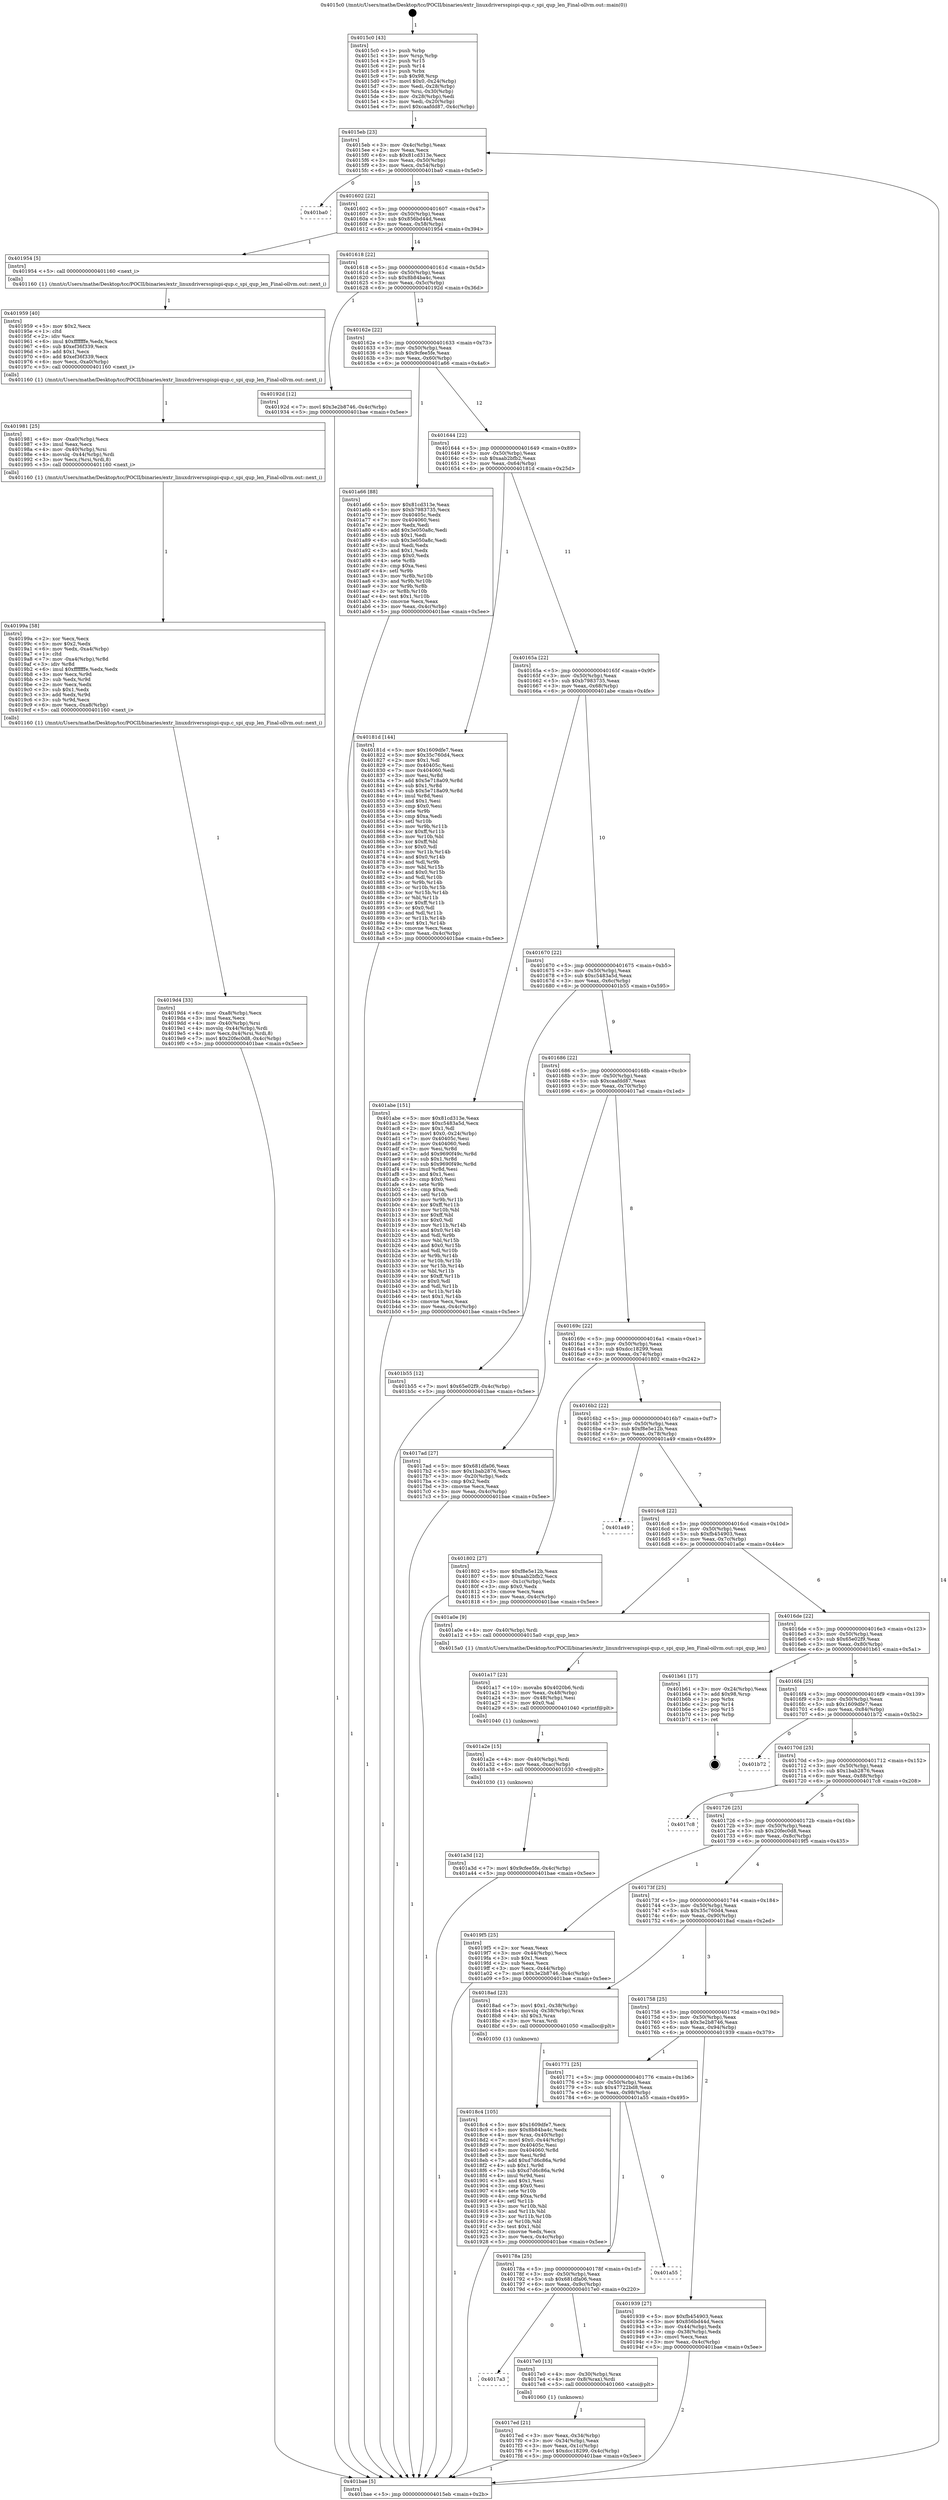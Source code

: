 digraph "0x4015c0" {
  label = "0x4015c0 (/mnt/c/Users/mathe/Desktop/tcc/POCII/binaries/extr_linuxdriversspispi-qup.c_spi_qup_len_Final-ollvm.out::main(0))"
  labelloc = "t"
  node[shape=record]

  Entry [label="",width=0.3,height=0.3,shape=circle,fillcolor=black,style=filled]
  "0x4015eb" [label="{
     0x4015eb [23]\l
     | [instrs]\l
     &nbsp;&nbsp;0x4015eb \<+3\>: mov -0x4c(%rbp),%eax\l
     &nbsp;&nbsp;0x4015ee \<+2\>: mov %eax,%ecx\l
     &nbsp;&nbsp;0x4015f0 \<+6\>: sub $0x81cd313e,%ecx\l
     &nbsp;&nbsp;0x4015f6 \<+3\>: mov %eax,-0x50(%rbp)\l
     &nbsp;&nbsp;0x4015f9 \<+3\>: mov %ecx,-0x54(%rbp)\l
     &nbsp;&nbsp;0x4015fc \<+6\>: je 0000000000401ba0 \<main+0x5e0\>\l
  }"]
  "0x401ba0" [label="{
     0x401ba0\l
  }", style=dashed]
  "0x401602" [label="{
     0x401602 [22]\l
     | [instrs]\l
     &nbsp;&nbsp;0x401602 \<+5\>: jmp 0000000000401607 \<main+0x47\>\l
     &nbsp;&nbsp;0x401607 \<+3\>: mov -0x50(%rbp),%eax\l
     &nbsp;&nbsp;0x40160a \<+5\>: sub $0x856bd44d,%eax\l
     &nbsp;&nbsp;0x40160f \<+3\>: mov %eax,-0x58(%rbp)\l
     &nbsp;&nbsp;0x401612 \<+6\>: je 0000000000401954 \<main+0x394\>\l
  }"]
  Exit [label="",width=0.3,height=0.3,shape=circle,fillcolor=black,style=filled,peripheries=2]
  "0x401954" [label="{
     0x401954 [5]\l
     | [instrs]\l
     &nbsp;&nbsp;0x401954 \<+5\>: call 0000000000401160 \<next_i\>\l
     | [calls]\l
     &nbsp;&nbsp;0x401160 \{1\} (/mnt/c/Users/mathe/Desktop/tcc/POCII/binaries/extr_linuxdriversspispi-qup.c_spi_qup_len_Final-ollvm.out::next_i)\l
  }"]
  "0x401618" [label="{
     0x401618 [22]\l
     | [instrs]\l
     &nbsp;&nbsp;0x401618 \<+5\>: jmp 000000000040161d \<main+0x5d\>\l
     &nbsp;&nbsp;0x40161d \<+3\>: mov -0x50(%rbp),%eax\l
     &nbsp;&nbsp;0x401620 \<+5\>: sub $0x8b84ba4c,%eax\l
     &nbsp;&nbsp;0x401625 \<+3\>: mov %eax,-0x5c(%rbp)\l
     &nbsp;&nbsp;0x401628 \<+6\>: je 000000000040192d \<main+0x36d\>\l
  }"]
  "0x401a3d" [label="{
     0x401a3d [12]\l
     | [instrs]\l
     &nbsp;&nbsp;0x401a3d \<+7\>: movl $0x9cfee5fe,-0x4c(%rbp)\l
     &nbsp;&nbsp;0x401a44 \<+5\>: jmp 0000000000401bae \<main+0x5ee\>\l
  }"]
  "0x40192d" [label="{
     0x40192d [12]\l
     | [instrs]\l
     &nbsp;&nbsp;0x40192d \<+7\>: movl $0x3e2b8746,-0x4c(%rbp)\l
     &nbsp;&nbsp;0x401934 \<+5\>: jmp 0000000000401bae \<main+0x5ee\>\l
  }"]
  "0x40162e" [label="{
     0x40162e [22]\l
     | [instrs]\l
     &nbsp;&nbsp;0x40162e \<+5\>: jmp 0000000000401633 \<main+0x73\>\l
     &nbsp;&nbsp;0x401633 \<+3\>: mov -0x50(%rbp),%eax\l
     &nbsp;&nbsp;0x401636 \<+5\>: sub $0x9cfee5fe,%eax\l
     &nbsp;&nbsp;0x40163b \<+3\>: mov %eax,-0x60(%rbp)\l
     &nbsp;&nbsp;0x40163e \<+6\>: je 0000000000401a66 \<main+0x4a6\>\l
  }"]
  "0x401a2e" [label="{
     0x401a2e [15]\l
     | [instrs]\l
     &nbsp;&nbsp;0x401a2e \<+4\>: mov -0x40(%rbp),%rdi\l
     &nbsp;&nbsp;0x401a32 \<+6\>: mov %eax,-0xac(%rbp)\l
     &nbsp;&nbsp;0x401a38 \<+5\>: call 0000000000401030 \<free@plt\>\l
     | [calls]\l
     &nbsp;&nbsp;0x401030 \{1\} (unknown)\l
  }"]
  "0x401a66" [label="{
     0x401a66 [88]\l
     | [instrs]\l
     &nbsp;&nbsp;0x401a66 \<+5\>: mov $0x81cd313e,%eax\l
     &nbsp;&nbsp;0x401a6b \<+5\>: mov $0xb7983735,%ecx\l
     &nbsp;&nbsp;0x401a70 \<+7\>: mov 0x40405c,%edx\l
     &nbsp;&nbsp;0x401a77 \<+7\>: mov 0x404060,%esi\l
     &nbsp;&nbsp;0x401a7e \<+2\>: mov %edx,%edi\l
     &nbsp;&nbsp;0x401a80 \<+6\>: add $0x3e050a8c,%edi\l
     &nbsp;&nbsp;0x401a86 \<+3\>: sub $0x1,%edi\l
     &nbsp;&nbsp;0x401a89 \<+6\>: sub $0x3e050a8c,%edi\l
     &nbsp;&nbsp;0x401a8f \<+3\>: imul %edi,%edx\l
     &nbsp;&nbsp;0x401a92 \<+3\>: and $0x1,%edx\l
     &nbsp;&nbsp;0x401a95 \<+3\>: cmp $0x0,%edx\l
     &nbsp;&nbsp;0x401a98 \<+4\>: sete %r8b\l
     &nbsp;&nbsp;0x401a9c \<+3\>: cmp $0xa,%esi\l
     &nbsp;&nbsp;0x401a9f \<+4\>: setl %r9b\l
     &nbsp;&nbsp;0x401aa3 \<+3\>: mov %r8b,%r10b\l
     &nbsp;&nbsp;0x401aa6 \<+3\>: and %r9b,%r10b\l
     &nbsp;&nbsp;0x401aa9 \<+3\>: xor %r9b,%r8b\l
     &nbsp;&nbsp;0x401aac \<+3\>: or %r8b,%r10b\l
     &nbsp;&nbsp;0x401aaf \<+4\>: test $0x1,%r10b\l
     &nbsp;&nbsp;0x401ab3 \<+3\>: cmovne %ecx,%eax\l
     &nbsp;&nbsp;0x401ab6 \<+3\>: mov %eax,-0x4c(%rbp)\l
     &nbsp;&nbsp;0x401ab9 \<+5\>: jmp 0000000000401bae \<main+0x5ee\>\l
  }"]
  "0x401644" [label="{
     0x401644 [22]\l
     | [instrs]\l
     &nbsp;&nbsp;0x401644 \<+5\>: jmp 0000000000401649 \<main+0x89\>\l
     &nbsp;&nbsp;0x401649 \<+3\>: mov -0x50(%rbp),%eax\l
     &nbsp;&nbsp;0x40164c \<+5\>: sub $0xaab2bfb2,%eax\l
     &nbsp;&nbsp;0x401651 \<+3\>: mov %eax,-0x64(%rbp)\l
     &nbsp;&nbsp;0x401654 \<+6\>: je 000000000040181d \<main+0x25d\>\l
  }"]
  "0x401a17" [label="{
     0x401a17 [23]\l
     | [instrs]\l
     &nbsp;&nbsp;0x401a17 \<+10\>: movabs $0x4020b6,%rdi\l
     &nbsp;&nbsp;0x401a21 \<+3\>: mov %eax,-0x48(%rbp)\l
     &nbsp;&nbsp;0x401a24 \<+3\>: mov -0x48(%rbp),%esi\l
     &nbsp;&nbsp;0x401a27 \<+2\>: mov $0x0,%al\l
     &nbsp;&nbsp;0x401a29 \<+5\>: call 0000000000401040 \<printf@plt\>\l
     | [calls]\l
     &nbsp;&nbsp;0x401040 \{1\} (unknown)\l
  }"]
  "0x40181d" [label="{
     0x40181d [144]\l
     | [instrs]\l
     &nbsp;&nbsp;0x40181d \<+5\>: mov $0x1609dfe7,%eax\l
     &nbsp;&nbsp;0x401822 \<+5\>: mov $0x35c760d4,%ecx\l
     &nbsp;&nbsp;0x401827 \<+2\>: mov $0x1,%dl\l
     &nbsp;&nbsp;0x401829 \<+7\>: mov 0x40405c,%esi\l
     &nbsp;&nbsp;0x401830 \<+7\>: mov 0x404060,%edi\l
     &nbsp;&nbsp;0x401837 \<+3\>: mov %esi,%r8d\l
     &nbsp;&nbsp;0x40183a \<+7\>: add $0x5e718a09,%r8d\l
     &nbsp;&nbsp;0x401841 \<+4\>: sub $0x1,%r8d\l
     &nbsp;&nbsp;0x401845 \<+7\>: sub $0x5e718a09,%r8d\l
     &nbsp;&nbsp;0x40184c \<+4\>: imul %r8d,%esi\l
     &nbsp;&nbsp;0x401850 \<+3\>: and $0x1,%esi\l
     &nbsp;&nbsp;0x401853 \<+3\>: cmp $0x0,%esi\l
     &nbsp;&nbsp;0x401856 \<+4\>: sete %r9b\l
     &nbsp;&nbsp;0x40185a \<+3\>: cmp $0xa,%edi\l
     &nbsp;&nbsp;0x40185d \<+4\>: setl %r10b\l
     &nbsp;&nbsp;0x401861 \<+3\>: mov %r9b,%r11b\l
     &nbsp;&nbsp;0x401864 \<+4\>: xor $0xff,%r11b\l
     &nbsp;&nbsp;0x401868 \<+3\>: mov %r10b,%bl\l
     &nbsp;&nbsp;0x40186b \<+3\>: xor $0xff,%bl\l
     &nbsp;&nbsp;0x40186e \<+3\>: xor $0x0,%dl\l
     &nbsp;&nbsp;0x401871 \<+3\>: mov %r11b,%r14b\l
     &nbsp;&nbsp;0x401874 \<+4\>: and $0x0,%r14b\l
     &nbsp;&nbsp;0x401878 \<+3\>: and %dl,%r9b\l
     &nbsp;&nbsp;0x40187b \<+3\>: mov %bl,%r15b\l
     &nbsp;&nbsp;0x40187e \<+4\>: and $0x0,%r15b\l
     &nbsp;&nbsp;0x401882 \<+3\>: and %dl,%r10b\l
     &nbsp;&nbsp;0x401885 \<+3\>: or %r9b,%r14b\l
     &nbsp;&nbsp;0x401888 \<+3\>: or %r10b,%r15b\l
     &nbsp;&nbsp;0x40188b \<+3\>: xor %r15b,%r14b\l
     &nbsp;&nbsp;0x40188e \<+3\>: or %bl,%r11b\l
     &nbsp;&nbsp;0x401891 \<+4\>: xor $0xff,%r11b\l
     &nbsp;&nbsp;0x401895 \<+3\>: or $0x0,%dl\l
     &nbsp;&nbsp;0x401898 \<+3\>: and %dl,%r11b\l
     &nbsp;&nbsp;0x40189b \<+3\>: or %r11b,%r14b\l
     &nbsp;&nbsp;0x40189e \<+4\>: test $0x1,%r14b\l
     &nbsp;&nbsp;0x4018a2 \<+3\>: cmovne %ecx,%eax\l
     &nbsp;&nbsp;0x4018a5 \<+3\>: mov %eax,-0x4c(%rbp)\l
     &nbsp;&nbsp;0x4018a8 \<+5\>: jmp 0000000000401bae \<main+0x5ee\>\l
  }"]
  "0x40165a" [label="{
     0x40165a [22]\l
     | [instrs]\l
     &nbsp;&nbsp;0x40165a \<+5\>: jmp 000000000040165f \<main+0x9f\>\l
     &nbsp;&nbsp;0x40165f \<+3\>: mov -0x50(%rbp),%eax\l
     &nbsp;&nbsp;0x401662 \<+5\>: sub $0xb7983735,%eax\l
     &nbsp;&nbsp;0x401667 \<+3\>: mov %eax,-0x68(%rbp)\l
     &nbsp;&nbsp;0x40166a \<+6\>: je 0000000000401abe \<main+0x4fe\>\l
  }"]
  "0x4019d4" [label="{
     0x4019d4 [33]\l
     | [instrs]\l
     &nbsp;&nbsp;0x4019d4 \<+6\>: mov -0xa8(%rbp),%ecx\l
     &nbsp;&nbsp;0x4019da \<+3\>: imul %eax,%ecx\l
     &nbsp;&nbsp;0x4019dd \<+4\>: mov -0x40(%rbp),%rsi\l
     &nbsp;&nbsp;0x4019e1 \<+4\>: movslq -0x44(%rbp),%rdi\l
     &nbsp;&nbsp;0x4019e5 \<+4\>: mov %ecx,0x4(%rsi,%rdi,8)\l
     &nbsp;&nbsp;0x4019e9 \<+7\>: movl $0x20fec0d8,-0x4c(%rbp)\l
     &nbsp;&nbsp;0x4019f0 \<+5\>: jmp 0000000000401bae \<main+0x5ee\>\l
  }"]
  "0x401abe" [label="{
     0x401abe [151]\l
     | [instrs]\l
     &nbsp;&nbsp;0x401abe \<+5\>: mov $0x81cd313e,%eax\l
     &nbsp;&nbsp;0x401ac3 \<+5\>: mov $0xc5483a5d,%ecx\l
     &nbsp;&nbsp;0x401ac8 \<+2\>: mov $0x1,%dl\l
     &nbsp;&nbsp;0x401aca \<+7\>: movl $0x0,-0x24(%rbp)\l
     &nbsp;&nbsp;0x401ad1 \<+7\>: mov 0x40405c,%esi\l
     &nbsp;&nbsp;0x401ad8 \<+7\>: mov 0x404060,%edi\l
     &nbsp;&nbsp;0x401adf \<+3\>: mov %esi,%r8d\l
     &nbsp;&nbsp;0x401ae2 \<+7\>: add $0x9690f49c,%r8d\l
     &nbsp;&nbsp;0x401ae9 \<+4\>: sub $0x1,%r8d\l
     &nbsp;&nbsp;0x401aed \<+7\>: sub $0x9690f49c,%r8d\l
     &nbsp;&nbsp;0x401af4 \<+4\>: imul %r8d,%esi\l
     &nbsp;&nbsp;0x401af8 \<+3\>: and $0x1,%esi\l
     &nbsp;&nbsp;0x401afb \<+3\>: cmp $0x0,%esi\l
     &nbsp;&nbsp;0x401afe \<+4\>: sete %r9b\l
     &nbsp;&nbsp;0x401b02 \<+3\>: cmp $0xa,%edi\l
     &nbsp;&nbsp;0x401b05 \<+4\>: setl %r10b\l
     &nbsp;&nbsp;0x401b09 \<+3\>: mov %r9b,%r11b\l
     &nbsp;&nbsp;0x401b0c \<+4\>: xor $0xff,%r11b\l
     &nbsp;&nbsp;0x401b10 \<+3\>: mov %r10b,%bl\l
     &nbsp;&nbsp;0x401b13 \<+3\>: xor $0xff,%bl\l
     &nbsp;&nbsp;0x401b16 \<+3\>: xor $0x0,%dl\l
     &nbsp;&nbsp;0x401b19 \<+3\>: mov %r11b,%r14b\l
     &nbsp;&nbsp;0x401b1c \<+4\>: and $0x0,%r14b\l
     &nbsp;&nbsp;0x401b20 \<+3\>: and %dl,%r9b\l
     &nbsp;&nbsp;0x401b23 \<+3\>: mov %bl,%r15b\l
     &nbsp;&nbsp;0x401b26 \<+4\>: and $0x0,%r15b\l
     &nbsp;&nbsp;0x401b2a \<+3\>: and %dl,%r10b\l
     &nbsp;&nbsp;0x401b2d \<+3\>: or %r9b,%r14b\l
     &nbsp;&nbsp;0x401b30 \<+3\>: or %r10b,%r15b\l
     &nbsp;&nbsp;0x401b33 \<+3\>: xor %r15b,%r14b\l
     &nbsp;&nbsp;0x401b36 \<+3\>: or %bl,%r11b\l
     &nbsp;&nbsp;0x401b39 \<+4\>: xor $0xff,%r11b\l
     &nbsp;&nbsp;0x401b3d \<+3\>: or $0x0,%dl\l
     &nbsp;&nbsp;0x401b40 \<+3\>: and %dl,%r11b\l
     &nbsp;&nbsp;0x401b43 \<+3\>: or %r11b,%r14b\l
     &nbsp;&nbsp;0x401b46 \<+4\>: test $0x1,%r14b\l
     &nbsp;&nbsp;0x401b4a \<+3\>: cmovne %ecx,%eax\l
     &nbsp;&nbsp;0x401b4d \<+3\>: mov %eax,-0x4c(%rbp)\l
     &nbsp;&nbsp;0x401b50 \<+5\>: jmp 0000000000401bae \<main+0x5ee\>\l
  }"]
  "0x401670" [label="{
     0x401670 [22]\l
     | [instrs]\l
     &nbsp;&nbsp;0x401670 \<+5\>: jmp 0000000000401675 \<main+0xb5\>\l
     &nbsp;&nbsp;0x401675 \<+3\>: mov -0x50(%rbp),%eax\l
     &nbsp;&nbsp;0x401678 \<+5\>: sub $0xc5483a5d,%eax\l
     &nbsp;&nbsp;0x40167d \<+3\>: mov %eax,-0x6c(%rbp)\l
     &nbsp;&nbsp;0x401680 \<+6\>: je 0000000000401b55 \<main+0x595\>\l
  }"]
  "0x40199a" [label="{
     0x40199a [58]\l
     | [instrs]\l
     &nbsp;&nbsp;0x40199a \<+2\>: xor %ecx,%ecx\l
     &nbsp;&nbsp;0x40199c \<+5\>: mov $0x2,%edx\l
     &nbsp;&nbsp;0x4019a1 \<+6\>: mov %edx,-0xa4(%rbp)\l
     &nbsp;&nbsp;0x4019a7 \<+1\>: cltd\l
     &nbsp;&nbsp;0x4019a8 \<+7\>: mov -0xa4(%rbp),%r8d\l
     &nbsp;&nbsp;0x4019af \<+3\>: idiv %r8d\l
     &nbsp;&nbsp;0x4019b2 \<+6\>: imul $0xfffffffe,%edx,%edx\l
     &nbsp;&nbsp;0x4019b8 \<+3\>: mov %ecx,%r9d\l
     &nbsp;&nbsp;0x4019bb \<+3\>: sub %edx,%r9d\l
     &nbsp;&nbsp;0x4019be \<+2\>: mov %ecx,%edx\l
     &nbsp;&nbsp;0x4019c0 \<+3\>: sub $0x1,%edx\l
     &nbsp;&nbsp;0x4019c3 \<+3\>: add %edx,%r9d\l
     &nbsp;&nbsp;0x4019c6 \<+3\>: sub %r9d,%ecx\l
     &nbsp;&nbsp;0x4019c9 \<+6\>: mov %ecx,-0xa8(%rbp)\l
     &nbsp;&nbsp;0x4019cf \<+5\>: call 0000000000401160 \<next_i\>\l
     | [calls]\l
     &nbsp;&nbsp;0x401160 \{1\} (/mnt/c/Users/mathe/Desktop/tcc/POCII/binaries/extr_linuxdriversspispi-qup.c_spi_qup_len_Final-ollvm.out::next_i)\l
  }"]
  "0x401b55" [label="{
     0x401b55 [12]\l
     | [instrs]\l
     &nbsp;&nbsp;0x401b55 \<+7\>: movl $0x65e02f9,-0x4c(%rbp)\l
     &nbsp;&nbsp;0x401b5c \<+5\>: jmp 0000000000401bae \<main+0x5ee\>\l
  }"]
  "0x401686" [label="{
     0x401686 [22]\l
     | [instrs]\l
     &nbsp;&nbsp;0x401686 \<+5\>: jmp 000000000040168b \<main+0xcb\>\l
     &nbsp;&nbsp;0x40168b \<+3\>: mov -0x50(%rbp),%eax\l
     &nbsp;&nbsp;0x40168e \<+5\>: sub $0xcaafdd87,%eax\l
     &nbsp;&nbsp;0x401693 \<+3\>: mov %eax,-0x70(%rbp)\l
     &nbsp;&nbsp;0x401696 \<+6\>: je 00000000004017ad \<main+0x1ed\>\l
  }"]
  "0x401981" [label="{
     0x401981 [25]\l
     | [instrs]\l
     &nbsp;&nbsp;0x401981 \<+6\>: mov -0xa0(%rbp),%ecx\l
     &nbsp;&nbsp;0x401987 \<+3\>: imul %eax,%ecx\l
     &nbsp;&nbsp;0x40198a \<+4\>: mov -0x40(%rbp),%rsi\l
     &nbsp;&nbsp;0x40198e \<+4\>: movslq -0x44(%rbp),%rdi\l
     &nbsp;&nbsp;0x401992 \<+3\>: mov %ecx,(%rsi,%rdi,8)\l
     &nbsp;&nbsp;0x401995 \<+5\>: call 0000000000401160 \<next_i\>\l
     | [calls]\l
     &nbsp;&nbsp;0x401160 \{1\} (/mnt/c/Users/mathe/Desktop/tcc/POCII/binaries/extr_linuxdriversspispi-qup.c_spi_qup_len_Final-ollvm.out::next_i)\l
  }"]
  "0x4017ad" [label="{
     0x4017ad [27]\l
     | [instrs]\l
     &nbsp;&nbsp;0x4017ad \<+5\>: mov $0x681dfa06,%eax\l
     &nbsp;&nbsp;0x4017b2 \<+5\>: mov $0x1bab2876,%ecx\l
     &nbsp;&nbsp;0x4017b7 \<+3\>: mov -0x20(%rbp),%edx\l
     &nbsp;&nbsp;0x4017ba \<+3\>: cmp $0x2,%edx\l
     &nbsp;&nbsp;0x4017bd \<+3\>: cmovne %ecx,%eax\l
     &nbsp;&nbsp;0x4017c0 \<+3\>: mov %eax,-0x4c(%rbp)\l
     &nbsp;&nbsp;0x4017c3 \<+5\>: jmp 0000000000401bae \<main+0x5ee\>\l
  }"]
  "0x40169c" [label="{
     0x40169c [22]\l
     | [instrs]\l
     &nbsp;&nbsp;0x40169c \<+5\>: jmp 00000000004016a1 \<main+0xe1\>\l
     &nbsp;&nbsp;0x4016a1 \<+3\>: mov -0x50(%rbp),%eax\l
     &nbsp;&nbsp;0x4016a4 \<+5\>: sub $0xdcc18299,%eax\l
     &nbsp;&nbsp;0x4016a9 \<+3\>: mov %eax,-0x74(%rbp)\l
     &nbsp;&nbsp;0x4016ac \<+6\>: je 0000000000401802 \<main+0x242\>\l
  }"]
  "0x401bae" [label="{
     0x401bae [5]\l
     | [instrs]\l
     &nbsp;&nbsp;0x401bae \<+5\>: jmp 00000000004015eb \<main+0x2b\>\l
  }"]
  "0x4015c0" [label="{
     0x4015c0 [43]\l
     | [instrs]\l
     &nbsp;&nbsp;0x4015c0 \<+1\>: push %rbp\l
     &nbsp;&nbsp;0x4015c1 \<+3\>: mov %rsp,%rbp\l
     &nbsp;&nbsp;0x4015c4 \<+2\>: push %r15\l
     &nbsp;&nbsp;0x4015c6 \<+2\>: push %r14\l
     &nbsp;&nbsp;0x4015c8 \<+1\>: push %rbx\l
     &nbsp;&nbsp;0x4015c9 \<+7\>: sub $0x98,%rsp\l
     &nbsp;&nbsp;0x4015d0 \<+7\>: movl $0x0,-0x24(%rbp)\l
     &nbsp;&nbsp;0x4015d7 \<+3\>: mov %edi,-0x28(%rbp)\l
     &nbsp;&nbsp;0x4015da \<+4\>: mov %rsi,-0x30(%rbp)\l
     &nbsp;&nbsp;0x4015de \<+3\>: mov -0x28(%rbp),%edi\l
     &nbsp;&nbsp;0x4015e1 \<+3\>: mov %edi,-0x20(%rbp)\l
     &nbsp;&nbsp;0x4015e4 \<+7\>: movl $0xcaafdd87,-0x4c(%rbp)\l
  }"]
  "0x401959" [label="{
     0x401959 [40]\l
     | [instrs]\l
     &nbsp;&nbsp;0x401959 \<+5\>: mov $0x2,%ecx\l
     &nbsp;&nbsp;0x40195e \<+1\>: cltd\l
     &nbsp;&nbsp;0x40195f \<+2\>: idiv %ecx\l
     &nbsp;&nbsp;0x401961 \<+6\>: imul $0xfffffffe,%edx,%ecx\l
     &nbsp;&nbsp;0x401967 \<+6\>: sub $0xef36f339,%ecx\l
     &nbsp;&nbsp;0x40196d \<+3\>: add $0x1,%ecx\l
     &nbsp;&nbsp;0x401970 \<+6\>: add $0xef36f339,%ecx\l
     &nbsp;&nbsp;0x401976 \<+6\>: mov %ecx,-0xa0(%rbp)\l
     &nbsp;&nbsp;0x40197c \<+5\>: call 0000000000401160 \<next_i\>\l
     | [calls]\l
     &nbsp;&nbsp;0x401160 \{1\} (/mnt/c/Users/mathe/Desktop/tcc/POCII/binaries/extr_linuxdriversspispi-qup.c_spi_qup_len_Final-ollvm.out::next_i)\l
  }"]
  "0x401802" [label="{
     0x401802 [27]\l
     | [instrs]\l
     &nbsp;&nbsp;0x401802 \<+5\>: mov $0xf8e5e12b,%eax\l
     &nbsp;&nbsp;0x401807 \<+5\>: mov $0xaab2bfb2,%ecx\l
     &nbsp;&nbsp;0x40180c \<+3\>: mov -0x1c(%rbp),%edx\l
     &nbsp;&nbsp;0x40180f \<+3\>: cmp $0x0,%edx\l
     &nbsp;&nbsp;0x401812 \<+3\>: cmove %ecx,%eax\l
     &nbsp;&nbsp;0x401815 \<+3\>: mov %eax,-0x4c(%rbp)\l
     &nbsp;&nbsp;0x401818 \<+5\>: jmp 0000000000401bae \<main+0x5ee\>\l
  }"]
  "0x4016b2" [label="{
     0x4016b2 [22]\l
     | [instrs]\l
     &nbsp;&nbsp;0x4016b2 \<+5\>: jmp 00000000004016b7 \<main+0xf7\>\l
     &nbsp;&nbsp;0x4016b7 \<+3\>: mov -0x50(%rbp),%eax\l
     &nbsp;&nbsp;0x4016ba \<+5\>: sub $0xf8e5e12b,%eax\l
     &nbsp;&nbsp;0x4016bf \<+3\>: mov %eax,-0x78(%rbp)\l
     &nbsp;&nbsp;0x4016c2 \<+6\>: je 0000000000401a49 \<main+0x489\>\l
  }"]
  "0x4018c4" [label="{
     0x4018c4 [105]\l
     | [instrs]\l
     &nbsp;&nbsp;0x4018c4 \<+5\>: mov $0x1609dfe7,%ecx\l
     &nbsp;&nbsp;0x4018c9 \<+5\>: mov $0x8b84ba4c,%edx\l
     &nbsp;&nbsp;0x4018ce \<+4\>: mov %rax,-0x40(%rbp)\l
     &nbsp;&nbsp;0x4018d2 \<+7\>: movl $0x0,-0x44(%rbp)\l
     &nbsp;&nbsp;0x4018d9 \<+7\>: mov 0x40405c,%esi\l
     &nbsp;&nbsp;0x4018e0 \<+8\>: mov 0x404060,%r8d\l
     &nbsp;&nbsp;0x4018e8 \<+3\>: mov %esi,%r9d\l
     &nbsp;&nbsp;0x4018eb \<+7\>: add $0xd7d6c86a,%r9d\l
     &nbsp;&nbsp;0x4018f2 \<+4\>: sub $0x1,%r9d\l
     &nbsp;&nbsp;0x4018f6 \<+7\>: sub $0xd7d6c86a,%r9d\l
     &nbsp;&nbsp;0x4018fd \<+4\>: imul %r9d,%esi\l
     &nbsp;&nbsp;0x401901 \<+3\>: and $0x1,%esi\l
     &nbsp;&nbsp;0x401904 \<+3\>: cmp $0x0,%esi\l
     &nbsp;&nbsp;0x401907 \<+4\>: sete %r10b\l
     &nbsp;&nbsp;0x40190b \<+4\>: cmp $0xa,%r8d\l
     &nbsp;&nbsp;0x40190f \<+4\>: setl %r11b\l
     &nbsp;&nbsp;0x401913 \<+3\>: mov %r10b,%bl\l
     &nbsp;&nbsp;0x401916 \<+3\>: and %r11b,%bl\l
     &nbsp;&nbsp;0x401919 \<+3\>: xor %r11b,%r10b\l
     &nbsp;&nbsp;0x40191c \<+3\>: or %r10b,%bl\l
     &nbsp;&nbsp;0x40191f \<+3\>: test $0x1,%bl\l
     &nbsp;&nbsp;0x401922 \<+3\>: cmovne %edx,%ecx\l
     &nbsp;&nbsp;0x401925 \<+3\>: mov %ecx,-0x4c(%rbp)\l
     &nbsp;&nbsp;0x401928 \<+5\>: jmp 0000000000401bae \<main+0x5ee\>\l
  }"]
  "0x401a49" [label="{
     0x401a49\l
  }", style=dashed]
  "0x4016c8" [label="{
     0x4016c8 [22]\l
     | [instrs]\l
     &nbsp;&nbsp;0x4016c8 \<+5\>: jmp 00000000004016cd \<main+0x10d\>\l
     &nbsp;&nbsp;0x4016cd \<+3\>: mov -0x50(%rbp),%eax\l
     &nbsp;&nbsp;0x4016d0 \<+5\>: sub $0xfb454903,%eax\l
     &nbsp;&nbsp;0x4016d5 \<+3\>: mov %eax,-0x7c(%rbp)\l
     &nbsp;&nbsp;0x4016d8 \<+6\>: je 0000000000401a0e \<main+0x44e\>\l
  }"]
  "0x4017ed" [label="{
     0x4017ed [21]\l
     | [instrs]\l
     &nbsp;&nbsp;0x4017ed \<+3\>: mov %eax,-0x34(%rbp)\l
     &nbsp;&nbsp;0x4017f0 \<+3\>: mov -0x34(%rbp),%eax\l
     &nbsp;&nbsp;0x4017f3 \<+3\>: mov %eax,-0x1c(%rbp)\l
     &nbsp;&nbsp;0x4017f6 \<+7\>: movl $0xdcc18299,-0x4c(%rbp)\l
     &nbsp;&nbsp;0x4017fd \<+5\>: jmp 0000000000401bae \<main+0x5ee\>\l
  }"]
  "0x401a0e" [label="{
     0x401a0e [9]\l
     | [instrs]\l
     &nbsp;&nbsp;0x401a0e \<+4\>: mov -0x40(%rbp),%rdi\l
     &nbsp;&nbsp;0x401a12 \<+5\>: call 00000000004015a0 \<spi_qup_len\>\l
     | [calls]\l
     &nbsp;&nbsp;0x4015a0 \{1\} (/mnt/c/Users/mathe/Desktop/tcc/POCII/binaries/extr_linuxdriversspispi-qup.c_spi_qup_len_Final-ollvm.out::spi_qup_len)\l
  }"]
  "0x4016de" [label="{
     0x4016de [22]\l
     | [instrs]\l
     &nbsp;&nbsp;0x4016de \<+5\>: jmp 00000000004016e3 \<main+0x123\>\l
     &nbsp;&nbsp;0x4016e3 \<+3\>: mov -0x50(%rbp),%eax\l
     &nbsp;&nbsp;0x4016e6 \<+5\>: sub $0x65e02f9,%eax\l
     &nbsp;&nbsp;0x4016eb \<+3\>: mov %eax,-0x80(%rbp)\l
     &nbsp;&nbsp;0x4016ee \<+6\>: je 0000000000401b61 \<main+0x5a1\>\l
  }"]
  "0x4017a3" [label="{
     0x4017a3\l
  }", style=dashed]
  "0x401b61" [label="{
     0x401b61 [17]\l
     | [instrs]\l
     &nbsp;&nbsp;0x401b61 \<+3\>: mov -0x24(%rbp),%eax\l
     &nbsp;&nbsp;0x401b64 \<+7\>: add $0x98,%rsp\l
     &nbsp;&nbsp;0x401b6b \<+1\>: pop %rbx\l
     &nbsp;&nbsp;0x401b6c \<+2\>: pop %r14\l
     &nbsp;&nbsp;0x401b6e \<+2\>: pop %r15\l
     &nbsp;&nbsp;0x401b70 \<+1\>: pop %rbp\l
     &nbsp;&nbsp;0x401b71 \<+1\>: ret\l
  }"]
  "0x4016f4" [label="{
     0x4016f4 [25]\l
     | [instrs]\l
     &nbsp;&nbsp;0x4016f4 \<+5\>: jmp 00000000004016f9 \<main+0x139\>\l
     &nbsp;&nbsp;0x4016f9 \<+3\>: mov -0x50(%rbp),%eax\l
     &nbsp;&nbsp;0x4016fc \<+5\>: sub $0x1609dfe7,%eax\l
     &nbsp;&nbsp;0x401701 \<+6\>: mov %eax,-0x84(%rbp)\l
     &nbsp;&nbsp;0x401707 \<+6\>: je 0000000000401b72 \<main+0x5b2\>\l
  }"]
  "0x4017e0" [label="{
     0x4017e0 [13]\l
     | [instrs]\l
     &nbsp;&nbsp;0x4017e0 \<+4\>: mov -0x30(%rbp),%rax\l
     &nbsp;&nbsp;0x4017e4 \<+4\>: mov 0x8(%rax),%rdi\l
     &nbsp;&nbsp;0x4017e8 \<+5\>: call 0000000000401060 \<atoi@plt\>\l
     | [calls]\l
     &nbsp;&nbsp;0x401060 \{1\} (unknown)\l
  }"]
  "0x401b72" [label="{
     0x401b72\l
  }", style=dashed]
  "0x40170d" [label="{
     0x40170d [25]\l
     | [instrs]\l
     &nbsp;&nbsp;0x40170d \<+5\>: jmp 0000000000401712 \<main+0x152\>\l
     &nbsp;&nbsp;0x401712 \<+3\>: mov -0x50(%rbp),%eax\l
     &nbsp;&nbsp;0x401715 \<+5\>: sub $0x1bab2876,%eax\l
     &nbsp;&nbsp;0x40171a \<+6\>: mov %eax,-0x88(%rbp)\l
     &nbsp;&nbsp;0x401720 \<+6\>: je 00000000004017c8 \<main+0x208\>\l
  }"]
  "0x40178a" [label="{
     0x40178a [25]\l
     | [instrs]\l
     &nbsp;&nbsp;0x40178a \<+5\>: jmp 000000000040178f \<main+0x1cf\>\l
     &nbsp;&nbsp;0x40178f \<+3\>: mov -0x50(%rbp),%eax\l
     &nbsp;&nbsp;0x401792 \<+5\>: sub $0x681dfa06,%eax\l
     &nbsp;&nbsp;0x401797 \<+6\>: mov %eax,-0x9c(%rbp)\l
     &nbsp;&nbsp;0x40179d \<+6\>: je 00000000004017e0 \<main+0x220\>\l
  }"]
  "0x4017c8" [label="{
     0x4017c8\l
  }", style=dashed]
  "0x401726" [label="{
     0x401726 [25]\l
     | [instrs]\l
     &nbsp;&nbsp;0x401726 \<+5\>: jmp 000000000040172b \<main+0x16b\>\l
     &nbsp;&nbsp;0x40172b \<+3\>: mov -0x50(%rbp),%eax\l
     &nbsp;&nbsp;0x40172e \<+5\>: sub $0x20fec0d8,%eax\l
     &nbsp;&nbsp;0x401733 \<+6\>: mov %eax,-0x8c(%rbp)\l
     &nbsp;&nbsp;0x401739 \<+6\>: je 00000000004019f5 \<main+0x435\>\l
  }"]
  "0x401a55" [label="{
     0x401a55\l
  }", style=dashed]
  "0x4019f5" [label="{
     0x4019f5 [25]\l
     | [instrs]\l
     &nbsp;&nbsp;0x4019f5 \<+2\>: xor %eax,%eax\l
     &nbsp;&nbsp;0x4019f7 \<+3\>: mov -0x44(%rbp),%ecx\l
     &nbsp;&nbsp;0x4019fa \<+3\>: sub $0x1,%eax\l
     &nbsp;&nbsp;0x4019fd \<+2\>: sub %eax,%ecx\l
     &nbsp;&nbsp;0x4019ff \<+3\>: mov %ecx,-0x44(%rbp)\l
     &nbsp;&nbsp;0x401a02 \<+7\>: movl $0x3e2b8746,-0x4c(%rbp)\l
     &nbsp;&nbsp;0x401a09 \<+5\>: jmp 0000000000401bae \<main+0x5ee\>\l
  }"]
  "0x40173f" [label="{
     0x40173f [25]\l
     | [instrs]\l
     &nbsp;&nbsp;0x40173f \<+5\>: jmp 0000000000401744 \<main+0x184\>\l
     &nbsp;&nbsp;0x401744 \<+3\>: mov -0x50(%rbp),%eax\l
     &nbsp;&nbsp;0x401747 \<+5\>: sub $0x35c760d4,%eax\l
     &nbsp;&nbsp;0x40174c \<+6\>: mov %eax,-0x90(%rbp)\l
     &nbsp;&nbsp;0x401752 \<+6\>: je 00000000004018ad \<main+0x2ed\>\l
  }"]
  "0x401771" [label="{
     0x401771 [25]\l
     | [instrs]\l
     &nbsp;&nbsp;0x401771 \<+5\>: jmp 0000000000401776 \<main+0x1b6\>\l
     &nbsp;&nbsp;0x401776 \<+3\>: mov -0x50(%rbp),%eax\l
     &nbsp;&nbsp;0x401779 \<+5\>: sub $0x47722bd8,%eax\l
     &nbsp;&nbsp;0x40177e \<+6\>: mov %eax,-0x98(%rbp)\l
     &nbsp;&nbsp;0x401784 \<+6\>: je 0000000000401a55 \<main+0x495\>\l
  }"]
  "0x4018ad" [label="{
     0x4018ad [23]\l
     | [instrs]\l
     &nbsp;&nbsp;0x4018ad \<+7\>: movl $0x1,-0x38(%rbp)\l
     &nbsp;&nbsp;0x4018b4 \<+4\>: movslq -0x38(%rbp),%rax\l
     &nbsp;&nbsp;0x4018b8 \<+4\>: shl $0x3,%rax\l
     &nbsp;&nbsp;0x4018bc \<+3\>: mov %rax,%rdi\l
     &nbsp;&nbsp;0x4018bf \<+5\>: call 0000000000401050 \<malloc@plt\>\l
     | [calls]\l
     &nbsp;&nbsp;0x401050 \{1\} (unknown)\l
  }"]
  "0x401758" [label="{
     0x401758 [25]\l
     | [instrs]\l
     &nbsp;&nbsp;0x401758 \<+5\>: jmp 000000000040175d \<main+0x19d\>\l
     &nbsp;&nbsp;0x40175d \<+3\>: mov -0x50(%rbp),%eax\l
     &nbsp;&nbsp;0x401760 \<+5\>: sub $0x3e2b8746,%eax\l
     &nbsp;&nbsp;0x401765 \<+6\>: mov %eax,-0x94(%rbp)\l
     &nbsp;&nbsp;0x40176b \<+6\>: je 0000000000401939 \<main+0x379\>\l
  }"]
  "0x401939" [label="{
     0x401939 [27]\l
     | [instrs]\l
     &nbsp;&nbsp;0x401939 \<+5\>: mov $0xfb454903,%eax\l
     &nbsp;&nbsp;0x40193e \<+5\>: mov $0x856bd44d,%ecx\l
     &nbsp;&nbsp;0x401943 \<+3\>: mov -0x44(%rbp),%edx\l
     &nbsp;&nbsp;0x401946 \<+3\>: cmp -0x38(%rbp),%edx\l
     &nbsp;&nbsp;0x401949 \<+3\>: cmovl %ecx,%eax\l
     &nbsp;&nbsp;0x40194c \<+3\>: mov %eax,-0x4c(%rbp)\l
     &nbsp;&nbsp;0x40194f \<+5\>: jmp 0000000000401bae \<main+0x5ee\>\l
  }"]
  Entry -> "0x4015c0" [label=" 1"]
  "0x4015eb" -> "0x401ba0" [label=" 0"]
  "0x4015eb" -> "0x401602" [label=" 15"]
  "0x401b61" -> Exit [label=" 1"]
  "0x401602" -> "0x401954" [label=" 1"]
  "0x401602" -> "0x401618" [label=" 14"]
  "0x401b55" -> "0x401bae" [label=" 1"]
  "0x401618" -> "0x40192d" [label=" 1"]
  "0x401618" -> "0x40162e" [label=" 13"]
  "0x401abe" -> "0x401bae" [label=" 1"]
  "0x40162e" -> "0x401a66" [label=" 1"]
  "0x40162e" -> "0x401644" [label=" 12"]
  "0x401a66" -> "0x401bae" [label=" 1"]
  "0x401644" -> "0x40181d" [label=" 1"]
  "0x401644" -> "0x40165a" [label=" 11"]
  "0x401a3d" -> "0x401bae" [label=" 1"]
  "0x40165a" -> "0x401abe" [label=" 1"]
  "0x40165a" -> "0x401670" [label=" 10"]
  "0x401a2e" -> "0x401a3d" [label=" 1"]
  "0x401670" -> "0x401b55" [label=" 1"]
  "0x401670" -> "0x401686" [label=" 9"]
  "0x401a17" -> "0x401a2e" [label=" 1"]
  "0x401686" -> "0x4017ad" [label=" 1"]
  "0x401686" -> "0x40169c" [label=" 8"]
  "0x4017ad" -> "0x401bae" [label=" 1"]
  "0x4015c0" -> "0x4015eb" [label=" 1"]
  "0x401bae" -> "0x4015eb" [label=" 14"]
  "0x401a0e" -> "0x401a17" [label=" 1"]
  "0x40169c" -> "0x401802" [label=" 1"]
  "0x40169c" -> "0x4016b2" [label=" 7"]
  "0x4019f5" -> "0x401bae" [label=" 1"]
  "0x4016b2" -> "0x401a49" [label=" 0"]
  "0x4016b2" -> "0x4016c8" [label=" 7"]
  "0x4019d4" -> "0x401bae" [label=" 1"]
  "0x4016c8" -> "0x401a0e" [label=" 1"]
  "0x4016c8" -> "0x4016de" [label=" 6"]
  "0x40199a" -> "0x4019d4" [label=" 1"]
  "0x4016de" -> "0x401b61" [label=" 1"]
  "0x4016de" -> "0x4016f4" [label=" 5"]
  "0x401981" -> "0x40199a" [label=" 1"]
  "0x4016f4" -> "0x401b72" [label=" 0"]
  "0x4016f4" -> "0x40170d" [label=" 5"]
  "0x401959" -> "0x401981" [label=" 1"]
  "0x40170d" -> "0x4017c8" [label=" 0"]
  "0x40170d" -> "0x401726" [label=" 5"]
  "0x401939" -> "0x401bae" [label=" 2"]
  "0x401726" -> "0x4019f5" [label=" 1"]
  "0x401726" -> "0x40173f" [label=" 4"]
  "0x40192d" -> "0x401bae" [label=" 1"]
  "0x40173f" -> "0x4018ad" [label=" 1"]
  "0x40173f" -> "0x401758" [label=" 3"]
  "0x4018ad" -> "0x4018c4" [label=" 1"]
  "0x401758" -> "0x401939" [label=" 2"]
  "0x401758" -> "0x401771" [label=" 1"]
  "0x4018c4" -> "0x401bae" [label=" 1"]
  "0x401771" -> "0x401a55" [label=" 0"]
  "0x401771" -> "0x40178a" [label=" 1"]
  "0x401954" -> "0x401959" [label=" 1"]
  "0x40178a" -> "0x4017e0" [label=" 1"]
  "0x40178a" -> "0x4017a3" [label=" 0"]
  "0x4017e0" -> "0x4017ed" [label=" 1"]
  "0x4017ed" -> "0x401bae" [label=" 1"]
  "0x401802" -> "0x401bae" [label=" 1"]
  "0x40181d" -> "0x401bae" [label=" 1"]
}
